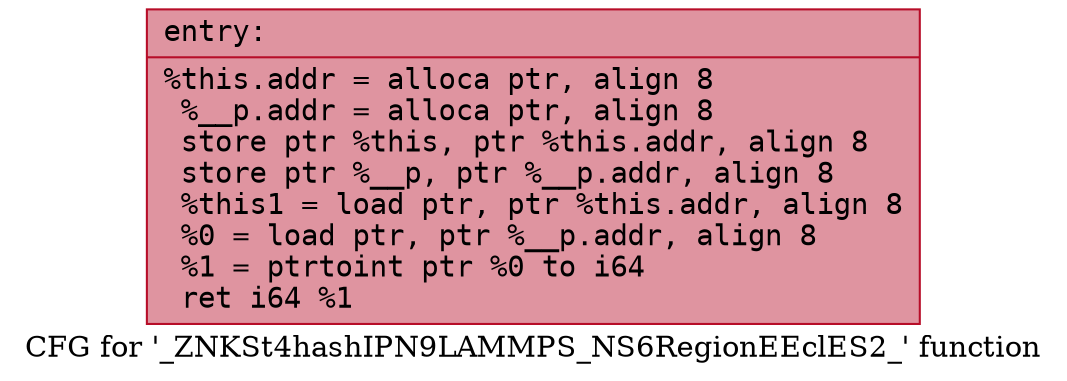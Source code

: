 digraph "CFG for '_ZNKSt4hashIPN9LAMMPS_NS6RegionEEclES2_' function" {
	label="CFG for '_ZNKSt4hashIPN9LAMMPS_NS6RegionEEclES2_' function";

	Node0x561837f3f880 [shape=record,color="#b70d28ff", style=filled, fillcolor="#b70d2870" fontname="Courier",label="{entry:\l|  %this.addr = alloca ptr, align 8\l  %__p.addr = alloca ptr, align 8\l  store ptr %this, ptr %this.addr, align 8\l  store ptr %__p, ptr %__p.addr, align 8\l  %this1 = load ptr, ptr %this.addr, align 8\l  %0 = load ptr, ptr %__p.addr, align 8\l  %1 = ptrtoint ptr %0 to i64\l  ret i64 %1\l}"];
}
